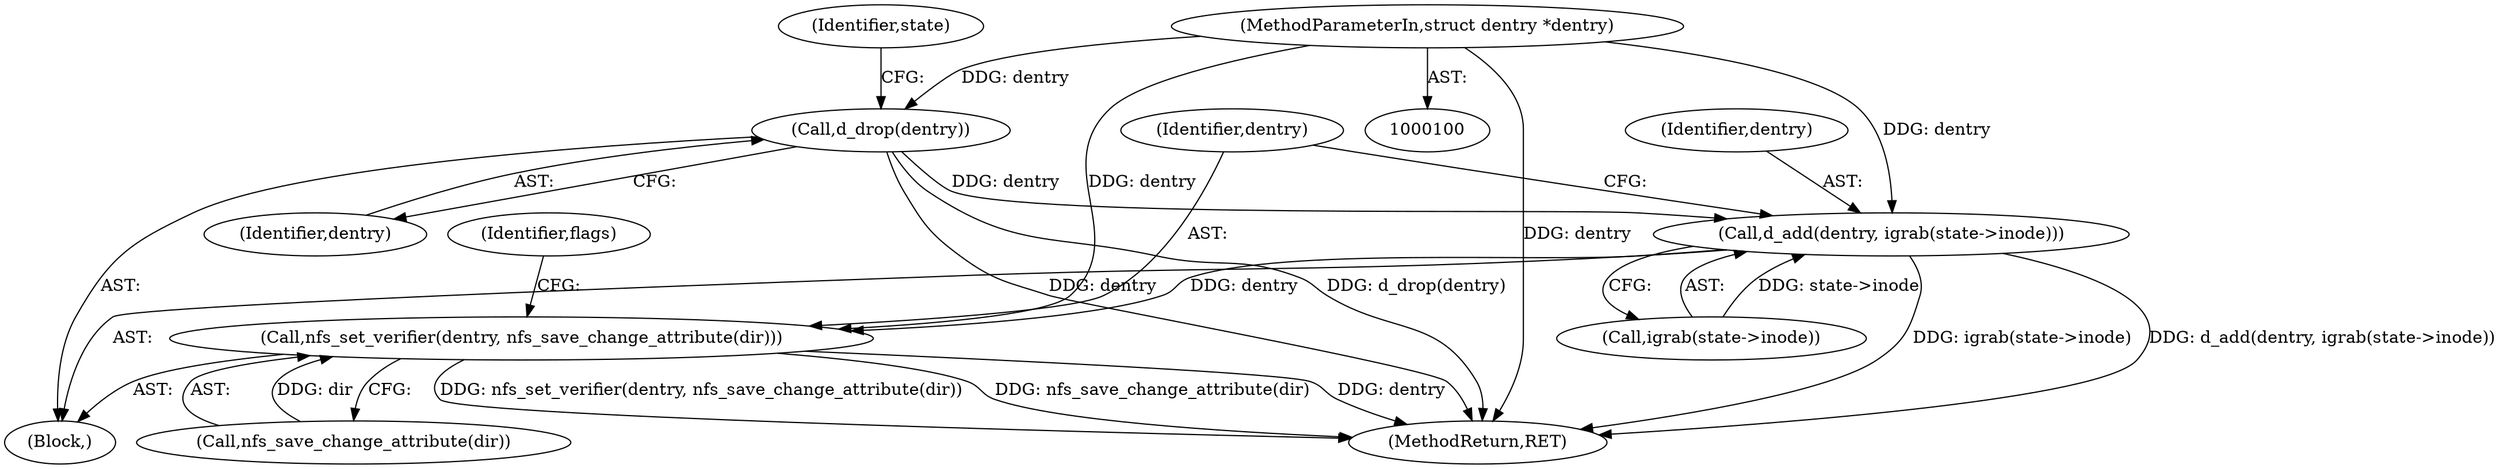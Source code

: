 digraph "0_linux_dc0b027dfadfcb8a5504f7d8052754bf8d501ab9_19@pointer" {
"1000144" [label="(Call,d_drop(dentry))"];
"1000102" [label="(MethodParameterIn,struct dentry *dentry)"];
"1000155" [label="(Call,d_add(dentry, igrab(state->inode)))"];
"1000161" [label="(Call,nfs_set_verifier(dentry, nfs_save_change_attribute(dir)))"];
"1000155" [label="(Call,d_add(dentry, igrab(state->inode)))"];
"1000156" [label="(Identifier,dentry)"];
"1000145" [label="(Identifier,dentry)"];
"1000106" [label="(Block,)"];
"1000102" [label="(MethodParameterIn,struct dentry *dentry)"];
"1000157" [label="(Call,igrab(state->inode))"];
"1000162" [label="(Identifier,dentry)"];
"1000144" [label="(Call,d_drop(dentry))"];
"1000167" [label="(Identifier,flags)"];
"1000148" [label="(Identifier,state)"];
"1000229" [label="(MethodReturn,RET)"];
"1000161" [label="(Call,nfs_set_verifier(dentry, nfs_save_change_attribute(dir)))"];
"1000163" [label="(Call,nfs_save_change_attribute(dir))"];
"1000144" -> "1000106"  [label="AST: "];
"1000144" -> "1000145"  [label="CFG: "];
"1000145" -> "1000144"  [label="AST: "];
"1000148" -> "1000144"  [label="CFG: "];
"1000144" -> "1000229"  [label="DDG: d_drop(dentry)"];
"1000144" -> "1000229"  [label="DDG: dentry"];
"1000102" -> "1000144"  [label="DDG: dentry"];
"1000144" -> "1000155"  [label="DDG: dentry"];
"1000102" -> "1000100"  [label="AST: "];
"1000102" -> "1000229"  [label="DDG: dentry"];
"1000102" -> "1000155"  [label="DDG: dentry"];
"1000102" -> "1000161"  [label="DDG: dentry"];
"1000155" -> "1000106"  [label="AST: "];
"1000155" -> "1000157"  [label="CFG: "];
"1000156" -> "1000155"  [label="AST: "];
"1000157" -> "1000155"  [label="AST: "];
"1000162" -> "1000155"  [label="CFG: "];
"1000155" -> "1000229"  [label="DDG: igrab(state->inode)"];
"1000155" -> "1000229"  [label="DDG: d_add(dentry, igrab(state->inode))"];
"1000157" -> "1000155"  [label="DDG: state->inode"];
"1000155" -> "1000161"  [label="DDG: dentry"];
"1000161" -> "1000106"  [label="AST: "];
"1000161" -> "1000163"  [label="CFG: "];
"1000162" -> "1000161"  [label="AST: "];
"1000163" -> "1000161"  [label="AST: "];
"1000167" -> "1000161"  [label="CFG: "];
"1000161" -> "1000229"  [label="DDG: nfs_save_change_attribute(dir)"];
"1000161" -> "1000229"  [label="DDG: dentry"];
"1000161" -> "1000229"  [label="DDG: nfs_set_verifier(dentry, nfs_save_change_attribute(dir))"];
"1000163" -> "1000161"  [label="DDG: dir"];
}
